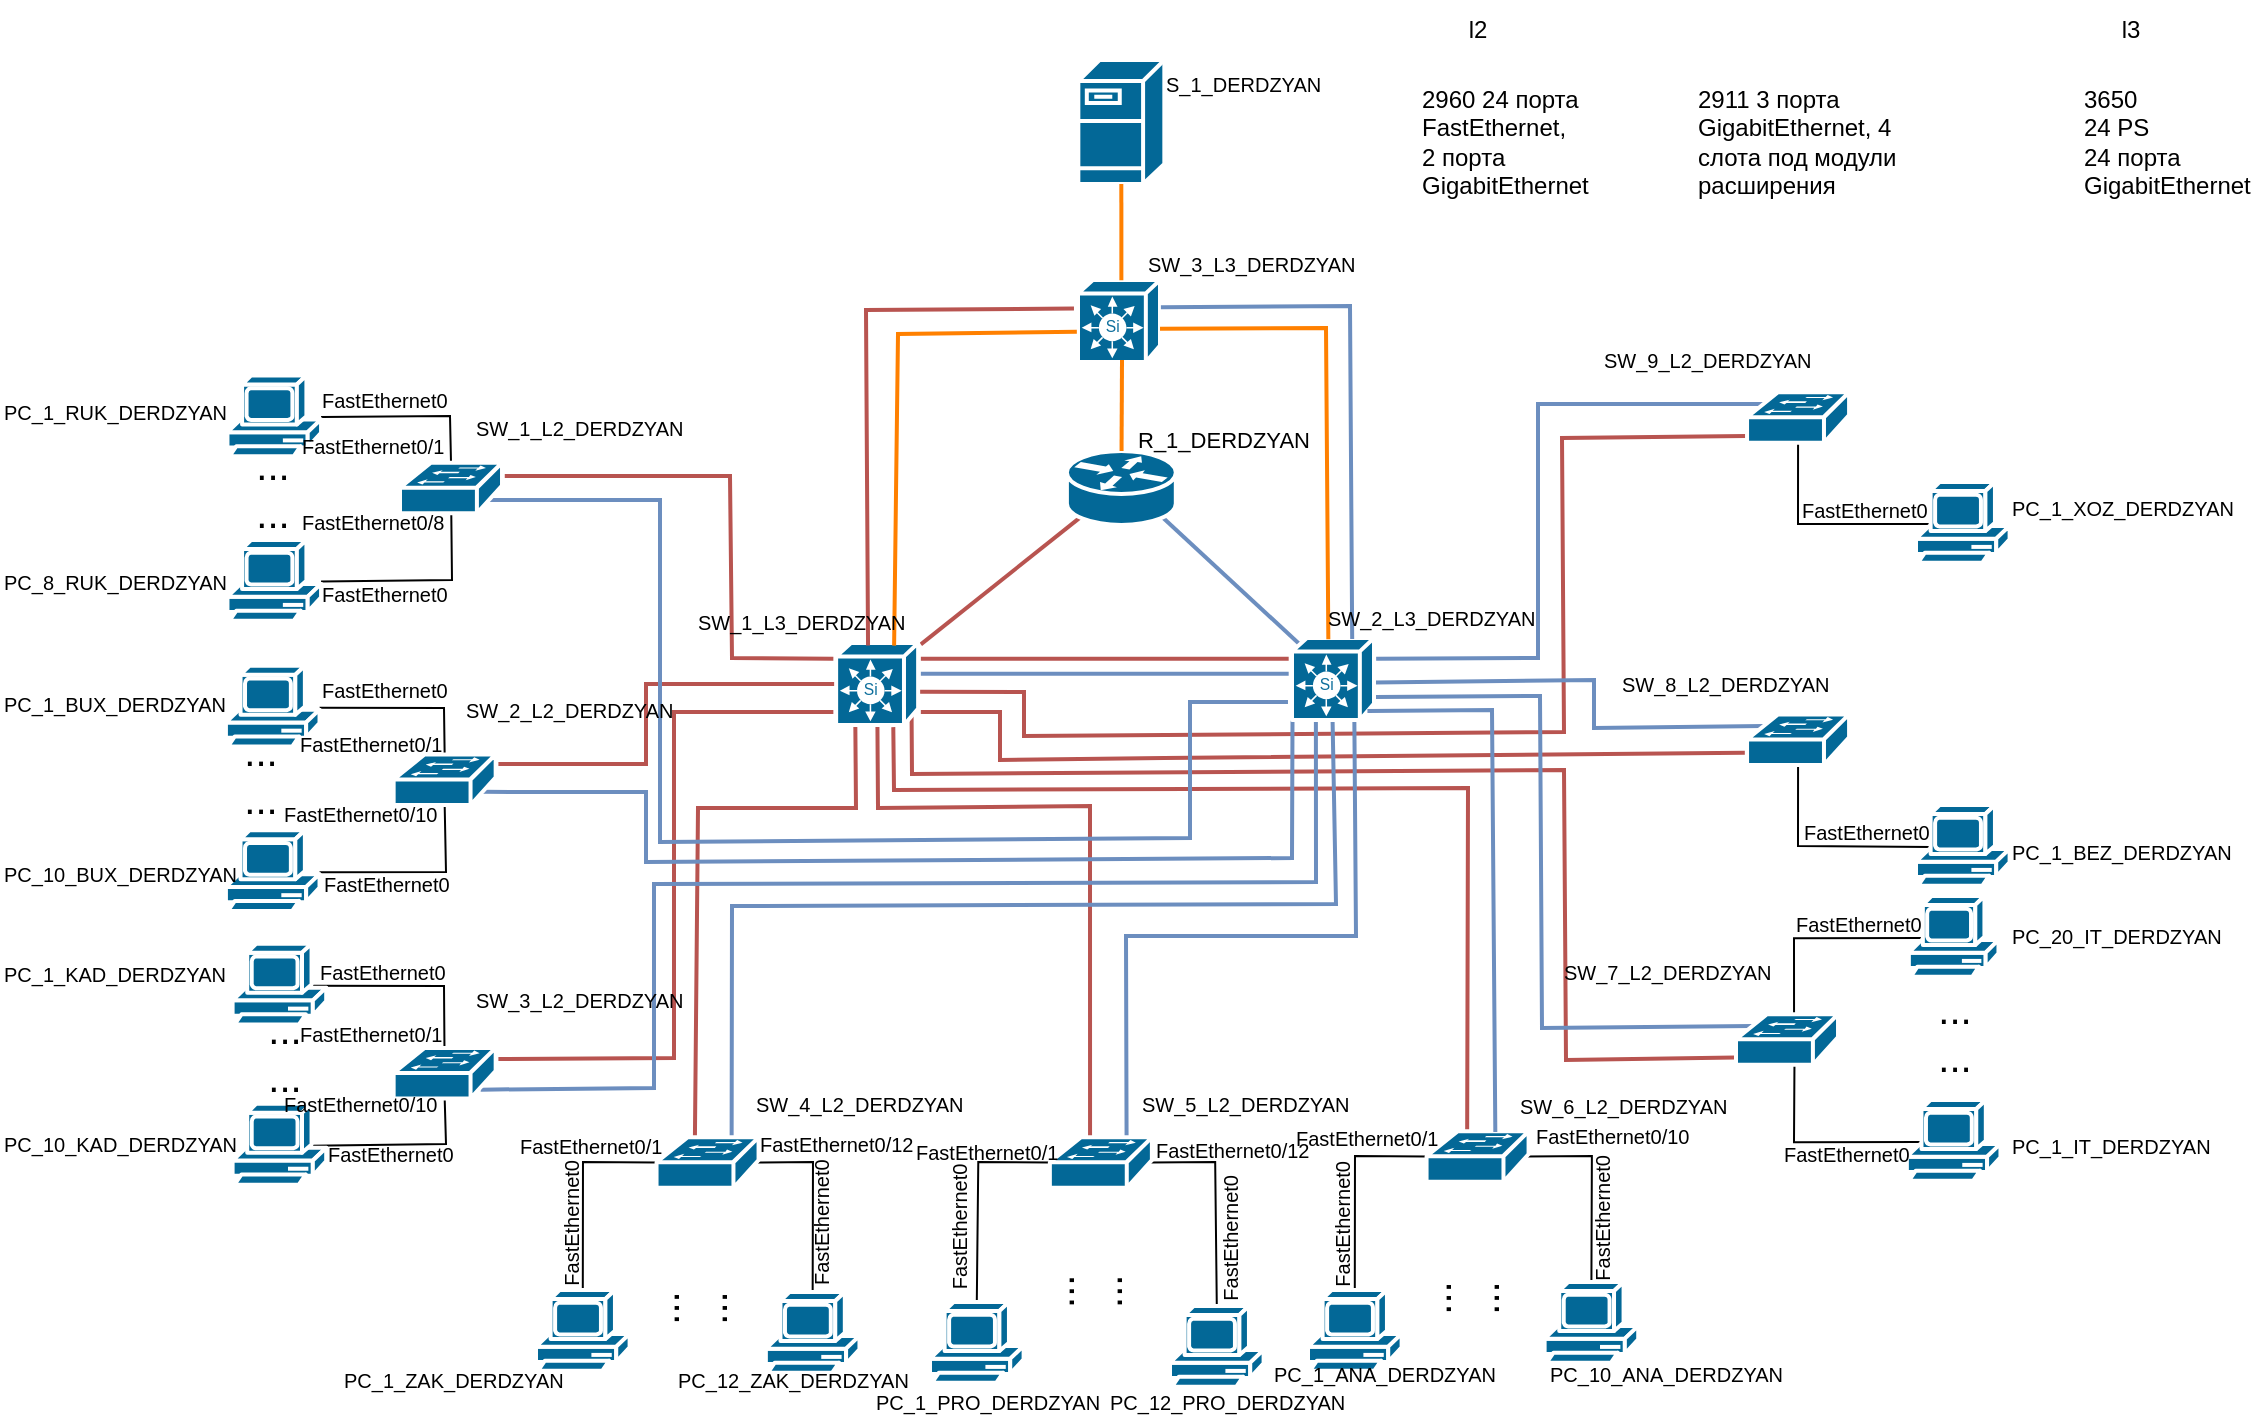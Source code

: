 <mxfile version="22.1.7" type="device">
  <diagram name="Page-1" id="B1khcUpZNTeM3FybgWiX">
    <mxGraphModel dx="454" dy="5142" grid="1" gridSize="10" guides="1" tooltips="1" connect="1" arrows="1" fold="1" page="1" pageScale="1" pageWidth="850" pageHeight="1100" math="0" shadow="0">
      <root>
        <mxCell id="0" />
        <mxCell id="1" parent="0" />
        <mxCell id="C3e2LOEihxenWoSpNH91-398" value="" style="endArrow=none;html=1;rounded=0;fillColor=#f8cecc;strokeColor=#b85450;strokeWidth=2;entryX=0.398;entryY=0.093;entryDx=0;entryDy=0;entryPerimeter=0;exitX=0.697;exitY=1.026;exitDx=0;exitDy=0;exitPerimeter=0;" edge="1" parent="1" source="C3e2LOEihxenWoSpNH91-367" target="C3e2LOEihxenWoSpNH91-396">
          <mxGeometry width="50" height="50" relative="1" as="geometry">
            <mxPoint x="1590" y="-2940" as="sourcePoint" />
            <mxPoint x="1960" y="-3050" as="targetPoint" />
            <Array as="points">
              <mxPoint x="1567" y="-2955" />
              <mxPoint x="1854" y="-2956" />
            </Array>
          </mxGeometry>
        </mxCell>
        <mxCell id="C3e2LOEihxenWoSpNH91-21" value="" style="endArrow=none;html=1;rounded=0;exitX=1;exitY=0.75;exitDx=0;exitDy=0;entryX=0;entryY=0.75;entryDx=0;entryDy=0;strokeWidth=2;fillColor=#dae8fc;strokeColor=#6c8ebf;" edge="1" parent="1">
          <mxGeometry width="50" height="50" relative="1" as="geometry">
            <mxPoint x="1580.42" y="-3013.165" as="sourcePoint" />
            <mxPoint x="1764.34" y="-3013.165" as="targetPoint" />
          </mxGeometry>
        </mxCell>
        <mxCell id="C3e2LOEihxenWoSpNH91-22" value="" style="endArrow=none;html=1;rounded=0;exitX=0;exitY=1;exitDx=0;exitDy=0;strokeWidth=2;fillColor=#f8cecc;strokeColor=#b85450;entryX=1.027;entryY=0.221;entryDx=0;entryDy=0;entryPerimeter=0;" edge="1" parent="1" target="C3e2LOEihxenWoSpNH91-359">
          <mxGeometry width="50" height="50" relative="1" as="geometry">
            <mxPoint x="1536.68" y="-2994" as="sourcePoint" />
            <mxPoint x="1356.94" y="-2820.72" as="targetPoint" />
            <Array as="points">
              <mxPoint x="1457" y="-2994" />
              <mxPoint x="1457" y="-2821" />
            </Array>
          </mxGeometry>
        </mxCell>
        <mxCell id="C3e2LOEihxenWoSpNH91-23" value="" style="endArrow=none;html=1;rounded=0;exitX=0.25;exitY=1;exitDx=0;exitDy=0;strokeWidth=2;fillColor=#f8cecc;strokeColor=#b85450;entryX=0.376;entryY=0.058;entryDx=0;entryDy=0;entryPerimeter=0;" edge="1" parent="1" target="C3e2LOEihxenWoSpNH91-360">
          <mxGeometry width="50" height="50" relative="1" as="geometry">
            <mxPoint x="1547.615" y="-2994" as="sourcePoint" />
            <mxPoint x="1496.445" y="-2784" as="targetPoint" />
            <Array as="points">
              <mxPoint x="1548" y="-2946" />
              <mxPoint x="1469" y="-2946" />
            </Array>
          </mxGeometry>
        </mxCell>
        <mxCell id="C3e2LOEihxenWoSpNH91-24" value="" style="endArrow=none;html=1;rounded=0;strokeWidth=2;fillColor=#f8cecc;strokeColor=#b85450;entryX=0.394;entryY=0.056;entryDx=0;entryDy=0;entryPerimeter=0;" edge="1" parent="1" target="C3e2LOEihxenWoSpNH91-361">
          <mxGeometry width="50" height="50" relative="1" as="geometry">
            <mxPoint x="1558.671" y="-2994" as="sourcePoint" />
            <mxPoint x="1721.995" y="-2784" as="targetPoint" />
            <Array as="points">
              <mxPoint x="1559" y="-2946" />
              <mxPoint x="1665" y="-2947" />
            </Array>
          </mxGeometry>
        </mxCell>
        <mxCell id="C3e2LOEihxenWoSpNH91-25" value="" style="endArrow=none;html=1;rounded=0;exitX=0.92;exitY=0.89;exitDx=0;exitDy=0;fillColor=#f8cecc;strokeColor=#b85450;strokeWidth=2;entryX=-0.008;entryY=0.856;entryDx=0;entryDy=0;entryPerimeter=0;exitPerimeter=0;" edge="1" parent="1" source="C3e2LOEihxenWoSpNH91-367" target="C3e2LOEihxenWoSpNH91-362">
          <mxGeometry width="50" height="50" relative="1" as="geometry">
            <mxPoint x="1569.485" y="-2994" as="sourcePoint" />
            <mxPoint x="1998.94" y="-2802.64" as="targetPoint" />
            <Array as="points">
              <mxPoint x="1576" y="-2963" />
              <mxPoint x="1902" y="-2965" />
              <mxPoint x="1903" y="-2820" />
            </Array>
          </mxGeometry>
        </mxCell>
        <mxCell id="C3e2LOEihxenWoSpNH91-26" value="" style="endArrow=none;html=1;rounded=0;exitX=1;exitY=1;exitDx=0;exitDy=0;strokeWidth=2;fillColor=#f8cecc;strokeColor=#b85450;entryX=-0.022;entryY=0.761;entryDx=0;entryDy=0;entryPerimeter=0;" edge="1" parent="1" target="C3e2LOEihxenWoSpNH91-363">
          <mxGeometry width="50" height="50" relative="1" as="geometry">
            <mxPoint x="1580.42" y="-2994" as="sourcePoint" />
            <mxPoint x="2002.94" y="-2972.64" as="targetPoint" />
            <Array as="points">
              <mxPoint x="1620" y="-2994" />
              <mxPoint x="1620" y="-2970" />
              <mxPoint x="1702" y="-2971" />
            </Array>
          </mxGeometry>
        </mxCell>
        <mxCell id="C3e2LOEihxenWoSpNH91-30" value="" style="endArrow=none;html=1;rounded=0;exitX=0.5;exitY=0;exitDx=0;exitDy=0;exitPerimeter=0;" edge="1" parent="1" source="C3e2LOEihxenWoSpNH91-358" target="C3e2LOEihxenWoSpNH91-338">
          <mxGeometry width="50" height="50" relative="1" as="geometry">
            <mxPoint x="1338.566" y="-2974" as="sourcePoint" />
            <mxPoint x="1280.53" y="-2996" as="targetPoint" />
            <Array as="points">
              <mxPoint x="1342" y="-2996" />
            </Array>
          </mxGeometry>
        </mxCell>
        <mxCell id="C3e2LOEihxenWoSpNH91-31" value="" style="endArrow=none;html=1;rounded=0;entryX=0.5;entryY=0;entryDx=0;entryDy=0;entryPerimeter=0;exitX=0;exitY=0.5;exitDx=0;exitDy=0;exitPerimeter=0;" edge="1" parent="1" source="C3e2LOEihxenWoSpNH91-360" target="C3e2LOEihxenWoSpNH91-343">
          <mxGeometry width="50" height="50" relative="1" as="geometry">
            <mxPoint x="1457.93" y="-2769" as="sourcePoint" />
            <mxPoint x="1411.121" y="-2722" as="targetPoint" />
            <Array as="points">
              <mxPoint x="1411.49" y="-2769" />
            </Array>
          </mxGeometry>
        </mxCell>
        <mxCell id="C3e2LOEihxenWoSpNH91-32" value="" style="endArrow=none;html=1;rounded=0;exitX=0.16;exitY=0.5;exitDx=0;exitDy=0;exitPerimeter=0;entryX=0.573;entryY=0.983;entryDx=0;entryDy=0;entryPerimeter=0;" edge="1" parent="1" source="C3e2LOEihxenWoSpNH91-354" target="C3e2LOEihxenWoSpNH91-362">
          <mxGeometry width="50" height="50" relative="1" as="geometry">
            <mxPoint x="2072.0" y="-2777" as="sourcePoint" />
            <mxPoint x="2017.205" y="-2815" as="targetPoint" />
            <Array as="points">
              <mxPoint x="2017" y="-2778.86" />
            </Array>
          </mxGeometry>
        </mxCell>
        <mxCell id="C3e2LOEihxenWoSpNH91-33" value="" style="endArrow=none;html=1;rounded=0;fillColor=#f8cecc;strokeColor=#b85450;strokeWidth=2;entryX=0.12;entryY=0.9;entryDx=0;entryDy=0;entryPerimeter=0;" edge="1" parent="1" target="C3e2LOEihxenWoSpNH91-374">
          <mxGeometry width="50" height="50" relative="1" as="geometry">
            <mxPoint x="1580.42" y="-3027.827" as="sourcePoint" />
            <mxPoint x="1658.5" y="-3085.224" as="targetPoint" />
          </mxGeometry>
        </mxCell>
        <mxCell id="C3e2LOEihxenWoSpNH91-34" value="" style="endArrow=none;html=1;rounded=0;strokeWidth=2;fillColor=#dae8fc;strokeColor=#6c8ebf;entryX=0.88;entryY=0.9;entryDx=0;entryDy=0;entryPerimeter=0;" edge="1" parent="1" target="C3e2LOEihxenWoSpNH91-374">
          <mxGeometry width="50" height="50" relative="1" as="geometry">
            <mxPoint x="1775.74" y="-3022.404" as="sourcePoint" />
            <mxPoint x="1697.34" y="-3084.194" as="targetPoint" />
          </mxGeometry>
        </mxCell>
        <mxCell id="C3e2LOEihxenWoSpNH91-35" value="" style="endArrow=none;html=1;rounded=0;entryX=1;entryY=0.25;entryDx=0;entryDy=0;exitX=0;exitY=0.25;exitDx=0;exitDy=0;strokeWidth=2;fillColor=#f8cecc;strokeColor=#b85450;" edge="1" parent="1">
          <mxGeometry width="50" height="50" relative="1" as="geometry">
            <mxPoint x="1764.34" y="-3020.625" as="sourcePoint" />
            <mxPoint x="1580.42" y="-3020.625" as="targetPoint" />
          </mxGeometry>
        </mxCell>
        <mxCell id="C3e2LOEihxenWoSpNH91-38" value="" style="endArrow=none;html=1;rounded=0;exitX=1.017;exitY=0.594;exitDx=0;exitDy=0;exitPerimeter=0;fillColor=#f8cecc;strokeColor=#b85450;strokeWidth=2;entryX=-0.013;entryY=0.868;entryDx=0;entryDy=0;entryPerimeter=0;" edge="1" parent="1" source="C3e2LOEihxenWoSpNH91-367" target="C3e2LOEihxenWoSpNH91-364">
          <mxGeometry width="50" height="50" relative="1" as="geometry">
            <mxPoint x="1578.714" y="-2998.011" as="sourcePoint" />
            <mxPoint x="2005.48" y="-3132.5" as="targetPoint" />
            <Array as="points">
              <mxPoint x="1632" y="-3004" />
              <mxPoint x="1632" y="-2982" />
              <mxPoint x="1902" y="-2984" />
              <mxPoint x="1901" y="-3131" />
            </Array>
          </mxGeometry>
        </mxCell>
        <mxCell id="C3e2LOEihxenWoSpNH91-40" value="" style="endArrow=none;html=1;rounded=0;exitX=0.019;exitY=0.606;exitDx=0;exitDy=0;strokeWidth=2;fillColor=#f8cecc;strokeColor=#b85450;entryX=1.027;entryY=0.19;entryDx=0;entryDy=0;exitPerimeter=0;entryPerimeter=0;" edge="1" parent="1" target="C3e2LOEihxenWoSpNH91-358">
          <mxGeometry width="50" height="50" relative="1" as="geometry">
            <mxPoint x="1537.511" y="-3007.987" as="sourcePoint" />
            <mxPoint x="1356.94" y="-2966.5" as="targetPoint" />
            <Array as="points">
              <mxPoint x="1443" y="-3008" />
              <mxPoint x="1443" y="-2968" />
            </Array>
          </mxGeometry>
        </mxCell>
        <mxCell id="C3e2LOEihxenWoSpNH91-41" value="&lt;font style=&quot;font-size: 11px;&quot;&gt;R_1_DERDZYAN&lt;/font&gt;" style="text;html=1;strokeColor=none;fillColor=none;align=center;verticalAlign=middle;whiteSpace=wrap;rounded=0;" vertex="1" parent="1">
          <mxGeometry x="1702.17" y="-3145" width="60" height="30" as="geometry" />
        </mxCell>
        <mxCell id="C3e2LOEihxenWoSpNH91-44" value="" style="endArrow=none;html=1;rounded=0;strokeWidth=2;fillColor=#f8cecc;strokeColor=#b85450;entryX=1.027;entryY=0.263;entryDx=0;entryDy=0;exitX=0;exitY=0.25;exitDx=0;exitDy=0;entryPerimeter=0;" edge="1" parent="1" target="C3e2LOEihxenWoSpNH91-357">
          <mxGeometry width="50" height="50" relative="1" as="geometry">
            <mxPoint x="1536.68" y="-3020.625" as="sourcePoint" />
            <mxPoint x="1356.94" y="-3112.5" as="targetPoint" />
            <Array as="points">
              <mxPoint x="1486" y="-3021" />
              <mxPoint x="1485" y="-3112" />
            </Array>
          </mxGeometry>
        </mxCell>
        <mxCell id="C3e2LOEihxenWoSpNH91-48" value="" style="endArrow=none;html=1;rounded=0;entryX=0.5;entryY=0;entryDx=0;entryDy=0;entryPerimeter=0;" edge="1" parent="1" source="C3e2LOEihxenWoSpNH91-336" target="C3e2LOEihxenWoSpNH91-357">
          <mxGeometry width="50" height="50" relative="1" as="geometry">
            <mxPoint x="1280.53" y="-3141.184" as="sourcePoint" />
            <mxPoint x="1338.565" y="-3120" as="targetPoint" />
            <Array as="points">
              <mxPoint x="1345" y="-3142" />
            </Array>
          </mxGeometry>
        </mxCell>
        <mxCell id="C3e2LOEihxenWoSpNH91-79" value="" style="endArrow=none;html=1;rounded=0;" edge="1" parent="1" source="C3e2LOEihxenWoSpNH91-337" target="C3e2LOEihxenWoSpNH91-357">
          <mxGeometry width="50" height="50" relative="1" as="geometry">
            <mxPoint x="1280.53" y="-3060" as="sourcePoint" />
            <mxPoint x="1338.59" y="-3090" as="targetPoint" />
            <Array as="points">
              <mxPoint x="1346" y="-3060" />
            </Array>
          </mxGeometry>
        </mxCell>
        <mxCell id="C3e2LOEihxenWoSpNH91-80" value="&lt;font style=&quot;font-size: 20px;&quot;&gt;...&lt;br&gt;...&lt;br&gt;&lt;/font&gt;" style="text;html=1;align=center;verticalAlign=middle;resizable=0;points=[];autosize=1;strokeColor=none;fillColor=none;fontSize=16;" vertex="1" parent="1">
          <mxGeometry x="1238.86" y="-3136" width="35" height="60" as="geometry" />
        </mxCell>
        <mxCell id="C3e2LOEihxenWoSpNH91-81" style="edgeStyle=none;curved=1;rounded=0;orthogonalLoop=1;jettySize=auto;html=1;exitX=0.25;exitY=0;exitDx=0;exitDy=0;fontSize=12;startSize=8;endSize=8;" edge="1" parent="1">
          <mxGeometry relative="1" as="geometry">
            <mxPoint x="1378.17" y="-3036.64" as="sourcePoint" />
            <mxPoint x="1378.17" y="-3036.64" as="targetPoint" />
          </mxGeometry>
        </mxCell>
        <mxCell id="C3e2LOEihxenWoSpNH91-84" value="" style="endArrow=none;html=1;rounded=0;exitX=0.5;exitY=0.98;exitDx=0;exitDy=0;exitPerimeter=0;" edge="1" parent="1" source="C3e2LOEihxenWoSpNH91-358" target="C3e2LOEihxenWoSpNH91-339">
          <mxGeometry width="50" height="50" relative="1" as="geometry">
            <mxPoint x="1338.57" y="-2944" as="sourcePoint" />
            <mxPoint x="1280.53" y="-2915.368" as="targetPoint" />
            <Array as="points">
              <mxPoint x="1343" y="-2914" />
            </Array>
          </mxGeometry>
        </mxCell>
        <mxCell id="C3e2LOEihxenWoSpNH91-85" value="&lt;font style=&quot;font-size: 20px;&quot;&gt;...&lt;br&gt;...&lt;br&gt;&lt;/font&gt;" style="text;html=1;align=center;verticalAlign=middle;resizable=0;points=[];autosize=1;strokeColor=none;fillColor=none;fontSize=16;" vertex="1" parent="1">
          <mxGeometry x="1232.96" y="-2992.78" width="35" height="60" as="geometry" />
        </mxCell>
        <mxCell id="C3e2LOEihxenWoSpNH91-90" value="&lt;font style=&quot;font-size: 20px;&quot;&gt;...&lt;br&gt;...&lt;br&gt;&lt;/font&gt;" style="text;html=1;align=center;verticalAlign=middle;resizable=0;points=[];autosize=1;strokeColor=none;fillColor=none;fontSize=16;" vertex="1" parent="1">
          <mxGeometry x="1244.2" y="-2853.86" width="35" height="60" as="geometry" />
        </mxCell>
        <mxCell id="C3e2LOEihxenWoSpNH91-92" value="" style="endArrow=none;html=1;rounded=0;entryX=0.83;entryY=0.5;entryDx=0;entryDy=0;entryPerimeter=0;" edge="1" parent="1" source="C3e2LOEihxenWoSpNH91-359" target="C3e2LOEihxenWoSpNH91-340">
          <mxGeometry width="50" height="50" relative="1" as="geometry">
            <mxPoint x="1338.727" y="-2828.22" as="sourcePoint" />
            <mxPoint x="1282.53" y="-2857.86" as="targetPoint" />
            <Array as="points">
              <mxPoint x="1342" y="-2857" />
            </Array>
          </mxGeometry>
        </mxCell>
        <mxCell id="C3e2LOEihxenWoSpNH91-93" value="" style="endArrow=none;html=1;rounded=0;entryX=0.83;entryY=0.5;entryDx=0;entryDy=0;entryPerimeter=0;exitX=0.5;exitY=0.98;exitDx=0;exitDy=0;exitPerimeter=0;" edge="1" parent="1" source="C3e2LOEihxenWoSpNH91-359" target="C3e2LOEihxenWoSpNH91-341">
          <mxGeometry width="50" height="50" relative="1" as="geometry">
            <mxPoint x="1338.766" y="-2798.22" as="sourcePoint" />
            <mxPoint x="1282.53" y="-2777.592" as="targetPoint" />
            <Array as="points">
              <mxPoint x="1343" y="-2778" />
            </Array>
          </mxGeometry>
        </mxCell>
        <mxCell id="C3e2LOEihxenWoSpNH91-95" value="" style="endArrow=none;html=1;rounded=0;entryX=0.5;entryY=0;entryDx=0;entryDy=0;entryPerimeter=0;exitX=0.98;exitY=0.5;exitDx=0;exitDy=0;exitPerimeter=0;" edge="1" parent="1" source="C3e2LOEihxenWoSpNH91-360" target="C3e2LOEihxenWoSpNH91-344">
          <mxGeometry width="50" height="50" relative="1" as="geometry">
            <mxPoint x="1494.63" y="-2769" as="sourcePoint" />
            <mxPoint x="1526.366" y="-2720" as="targetPoint" />
            <Array as="points">
              <mxPoint x="1526.49" y="-2769" />
            </Array>
          </mxGeometry>
        </mxCell>
        <mxCell id="C3e2LOEihxenWoSpNH91-96" value="&lt;font style=&quot;font-size: 20px;&quot;&gt;...&lt;br&gt;...&lt;br&gt;&lt;/font&gt;" style="text;html=1;align=center;verticalAlign=middle;resizable=0;points=[];autosize=1;strokeColor=none;fillColor=none;fontSize=16;rotation=-90;" vertex="1" parent="1">
          <mxGeometry x="1446.01" y="-2725.0" width="35" height="60" as="geometry" />
        </mxCell>
        <mxCell id="C3e2LOEihxenWoSpNH91-103" value="" style="endArrow=none;html=1;rounded=0;entryX=0.5;entryY=0;entryDx=0;entryDy=0;entryPerimeter=0;exitX=0;exitY=0.5;exitDx=0;exitDy=0;exitPerimeter=0;" edge="1" parent="1" source="C3e2LOEihxenWoSpNH91-361" target="C3e2LOEihxenWoSpNH91-345">
          <mxGeometry width="50" height="50" relative="1" as="geometry">
            <mxPoint x="1655.58" y="-2769" as="sourcePoint" />
            <mxPoint x="1608.771" y="-2722" as="targetPoint" />
            <Array as="points">
              <mxPoint x="1609.14" y="-2769" />
            </Array>
          </mxGeometry>
        </mxCell>
        <mxCell id="C3e2LOEihxenWoSpNH91-105" value="" style="endArrow=none;html=1;rounded=0;entryX=0.5;entryY=0;entryDx=0;entryDy=0;entryPerimeter=0;exitX=0.98;exitY=0.5;exitDx=0;exitDy=0;exitPerimeter=0;" edge="1" parent="1" source="C3e2LOEihxenWoSpNH91-361" target="C3e2LOEihxenWoSpNH91-346">
          <mxGeometry width="50" height="50" relative="1" as="geometry">
            <mxPoint x="1692.28" y="-2769" as="sourcePoint" />
            <mxPoint x="1727.775" y="-2720" as="targetPoint" />
            <Array as="points">
              <mxPoint x="1727.59" y="-2769" />
            </Array>
          </mxGeometry>
        </mxCell>
        <mxCell id="C3e2LOEihxenWoSpNH91-106" value="&lt;font style=&quot;font-size: 20px;&quot;&gt;...&lt;br&gt;...&lt;br&gt;&lt;/font&gt;" style="text;html=1;align=center;verticalAlign=middle;resizable=0;points=[];autosize=1;strokeColor=none;fillColor=none;fontSize=16;rotation=-90;" vertex="1" parent="1">
          <mxGeometry x="1643.66" y="-2734.0" width="35" height="60" as="geometry" />
        </mxCell>
        <mxCell id="C3e2LOEihxenWoSpNH91-111" value="" style="endArrow=none;html=1;rounded=0;exitX=0.16;exitY=0.5;exitDx=0;exitDy=0;exitPerimeter=0;entryX=0.569;entryY=0;entryDx=0;entryDy=0;entryPerimeter=0;" edge="1" parent="1" source="C3e2LOEihxenWoSpNH91-353" target="C3e2LOEihxenWoSpNH91-362">
          <mxGeometry width="50" height="50" relative="1" as="geometry">
            <mxPoint x="2072" y="-2882" as="sourcePoint" />
            <mxPoint x="2017.203" y="-2845" as="targetPoint" />
            <Array as="points">
              <mxPoint x="2017" y="-2880.86" />
            </Array>
          </mxGeometry>
        </mxCell>
        <mxCell id="C3e2LOEihxenWoSpNH91-112" value="&lt;font style=&quot;font-size: 20px;&quot;&gt;...&lt;br&gt;...&lt;br&gt;&lt;/font&gt;" style="text;html=1;align=center;verticalAlign=middle;resizable=0;points=[];autosize=1;strokeColor=none;fillColor=none;fontSize=16;rotation=0;" vertex="1" parent="1">
          <mxGeometry x="2079.33" y="-2864.22" width="35" height="60" as="geometry" />
        </mxCell>
        <mxCell id="C3e2LOEihxenWoSpNH91-117" value="" style="endArrow=none;html=1;rounded=0;exitX=0.16;exitY=0.5;exitDx=0;exitDy=0;exitPerimeter=0;entryX=0.5;entryY=0.98;entryDx=0;entryDy=0;entryPerimeter=0;" edge="1" parent="1" source="C3e2LOEihxenWoSpNH91-352" target="C3e2LOEihxenWoSpNH91-363">
          <mxGeometry width="50" height="50" relative="1" as="geometry">
            <mxPoint x="2076.0" y="-2927.14" as="sourcePoint" />
            <mxPoint x="2021.208" y="-2965.14" as="targetPoint" />
            <Array as="points">
              <mxPoint x="2019" y="-2927" />
            </Array>
          </mxGeometry>
        </mxCell>
        <mxCell id="C3e2LOEihxenWoSpNH91-130" value="" style="endArrow=none;html=1;rounded=0;exitX=0.16;exitY=0.5;exitDx=0;exitDy=0;exitPerimeter=0;entryX=0.5;entryY=0.98;entryDx=0;entryDy=0;entryPerimeter=0;" edge="1" parent="1" source="C3e2LOEihxenWoSpNH91-348" target="C3e2LOEihxenWoSpNH91-364">
          <mxGeometry width="50" height="50" relative="1" as="geometry">
            <mxPoint x="2078.54" y="-3087" as="sourcePoint" />
            <mxPoint x="2023.748" y="-3125" as="targetPoint" />
            <Array as="points">
              <mxPoint x="2019" y="-3088" />
            </Array>
          </mxGeometry>
        </mxCell>
        <mxCell id="C3e2LOEihxenWoSpNH91-139" value="" style="endArrow=none;html=1;rounded=0;fontSize=12;startSize=8;endSize=8;exitX=1;exitY=0.25;exitDx=0;exitDy=0;entryX=0.16;entryY=0.23;entryDx=0;entryDy=0;fillColor=#dae8fc;strokeColor=#6c8ebf;strokeWidth=2;entryPerimeter=0;" edge="1" parent="1" target="C3e2LOEihxenWoSpNH91-364">
          <mxGeometry width="50" height="50" relative="1" as="geometry">
            <mxPoint x="1808.08" y="-3020.625" as="sourcePoint" />
            <mxPoint x="2005.48" y="-3147.5" as="targetPoint" />
            <Array as="points">
              <mxPoint x="1889" y="-3021" />
              <mxPoint x="1889" y="-3148" />
            </Array>
          </mxGeometry>
        </mxCell>
        <mxCell id="C3e2LOEihxenWoSpNH91-140" value="" style="endArrow=none;html=1;rounded=0;fontSize=12;startSize=8;endSize=8;entryX=0.16;entryY=0.23;entryDx=0;entryDy=0;fillColor=#dae8fc;strokeColor=#6c8ebf;strokeWidth=2;exitX=0.983;exitY=0.585;exitDx=0;exitDy=0;exitPerimeter=0;entryPerimeter=0;" edge="1" parent="1" target="C3e2LOEihxenWoSpNH91-363">
          <mxGeometry width="50" height="50" relative="1" as="geometry">
            <mxPoint x="1807.336" y="-3008.733" as="sourcePoint" />
            <mxPoint x="2002.94" y="-2987.64" as="targetPoint" />
            <Array as="points">
              <mxPoint x="1917" y="-3010" />
              <mxPoint x="1917" y="-2986" />
            </Array>
          </mxGeometry>
        </mxCell>
        <mxCell id="C3e2LOEihxenWoSpNH91-142" value="" style="endArrow=none;html=1;rounded=0;fontSize=12;startSize=8;endSize=8;entryX=0.16;entryY=0.23;entryDx=0;entryDy=0;fillColor=#dae8fc;strokeColor=#6c8ebf;strokeWidth=2;exitX=1.011;exitY=0.72;exitDx=0;exitDy=0;exitPerimeter=0;entryPerimeter=0;" edge="1" parent="1" source="C3e2LOEihxenWoSpNH91-368" target="C3e2LOEihxenWoSpNH91-362">
          <mxGeometry width="50" height="50" relative="1" as="geometry">
            <mxPoint x="1807.774" y="-2997.372" as="sourcePoint" />
            <mxPoint x="1998.94" y="-2817.64" as="targetPoint" />
            <Array as="points">
              <mxPoint x="1890" y="-3002" />
              <mxPoint x="1891" y="-2836" />
            </Array>
          </mxGeometry>
        </mxCell>
        <mxCell id="C3e2LOEihxenWoSpNH91-144" value="" style="endArrow=none;html=1;rounded=0;fontSize=12;startSize=8;endSize=8;exitX=0.87;exitY=0.74;exitDx=0;exitDy=0;strokeWidth=2;fillColor=#dae8fc;strokeColor=#6c8ebf;entryX=-0.008;entryY=0.859;entryDx=0;entryDy=0;entryPerimeter=0;exitPerimeter=0;" edge="1" parent="1" source="C3e2LOEihxenWoSpNH91-357">
          <mxGeometry width="50" height="50" relative="1" as="geometry">
            <mxPoint x="1356.94" y="-3097.5" as="sourcePoint" />
            <mxPoint x="1763.99" y="-2999.006" as="targetPoint" />
            <Array as="points">
              <mxPoint x="1450" y="-3100" />
              <mxPoint x="1450" y="-2929" />
              <mxPoint x="1715" y="-2931" />
              <mxPoint x="1715" y="-2999" />
            </Array>
          </mxGeometry>
        </mxCell>
        <mxCell id="C3e2LOEihxenWoSpNH91-145" value="" style="endArrow=none;html=1;rounded=0;fontSize=12;startSize=8;endSize=8;exitX=0.87;exitY=0.74;exitDx=0;exitDy=0;strokeWidth=2;fillColor=#dae8fc;strokeColor=#6c8ebf;entryX=0.044;entryY=1.014;entryDx=0;entryDy=0;entryPerimeter=0;exitPerimeter=0;" edge="1" parent="1" source="C3e2LOEihxenWoSpNH91-358">
          <mxGeometry width="50" height="50" relative="1" as="geometry">
            <mxPoint x="1356.94" y="-2951.5" as="sourcePoint" />
            <mxPoint x="1766.265" y="-2993.503" as="targetPoint" />
            <Array as="points">
              <mxPoint x="1443" y="-2954" />
              <mxPoint x="1443" y="-2919" />
              <mxPoint x="1766" y="-2921" />
            </Array>
          </mxGeometry>
        </mxCell>
        <mxCell id="C3e2LOEihxenWoSpNH91-146" value="" style="endArrow=none;html=1;rounded=0;fontSize=12;startSize=8;endSize=8;entryX=0.311;entryY=0.983;entryDx=0;entryDy=0;exitX=0.853;exitY=0.826;exitDx=0;exitDy=0;strokeWidth=2;fillColor=#dae8fc;strokeColor=#6c8ebf;entryPerimeter=0;exitPerimeter=0;" edge="1" parent="1" source="C3e2LOEihxenWoSpNH91-359">
          <mxGeometry width="50" height="50" relative="1" as="geometry">
            <mxPoint x="1356.94" y="-2805.72" as="sourcePoint" />
            <mxPoint x="1777.943" y="-2994.604" as="targetPoint" />
            <Array as="points">
              <mxPoint x="1447" y="-2806" />
              <mxPoint x="1447" y="-2908" />
              <mxPoint x="1778" y="-2909" />
            </Array>
          </mxGeometry>
        </mxCell>
        <mxCell id="C3e2LOEihxenWoSpNH91-150" value="" style="endArrow=none;html=1;rounded=0;fontSize=12;startSize=8;endSize=8;entryX=0.5;entryY=1;entryDx=0;entryDy=0;exitX=0.736;exitY=0.048;exitDx=0;exitDy=0;strokeWidth=2;fillColor=#dae8fc;strokeColor=#6c8ebf;exitPerimeter=0;" edge="1" parent="1" source="C3e2LOEihxenWoSpNH91-360">
          <mxGeometry width="50" height="50" relative="1" as="geometry">
            <mxPoint x="1514.795" y="-2784" as="sourcePoint" />
            <mxPoint x="1786.21" y="-2994" as="targetPoint" />
            <Array as="points">
              <mxPoint x="1486" y="-2897" />
              <mxPoint x="1788" y="-2898" />
            </Array>
          </mxGeometry>
        </mxCell>
        <mxCell id="C3e2LOEihxenWoSpNH91-152" value="" style="endArrow=none;html=1;rounded=0;fontSize=12;startSize=8;endSize=8;entryX=0.75;entryY=1;entryDx=0;entryDy=0;exitX=0.752;exitY=0.003;exitDx=0;exitDy=0;strokeWidth=2;fillColor=#dae8fc;strokeColor=#6c8ebf;exitPerimeter=0;" edge="1" parent="1" source="C3e2LOEihxenWoSpNH91-361">
          <mxGeometry width="50" height="50" relative="1" as="geometry">
            <mxPoint x="1740.345" y="-2784" as="sourcePoint" />
            <mxPoint x="1797.145" y="-2994" as="targetPoint" />
            <Array as="points">
              <mxPoint x="1683" y="-2882" />
              <mxPoint x="1798" y="-2882" />
            </Array>
          </mxGeometry>
        </mxCell>
        <mxCell id="C3e2LOEihxenWoSpNH91-336" value="" style="shape=mxgraph.cisco.computers_and_peripherals.pc;sketch=0;html=1;pointerEvents=1;dashed=0;fillColor=#036897;strokeColor=#ffffff;strokeWidth=2;verticalLabelPosition=bottom;verticalAlign=top;align=center;outlineConnect=0;" vertex="1" parent="1">
          <mxGeometry x="1233.73" y="-3162.25" width="46.8" height="42" as="geometry" />
        </mxCell>
        <mxCell id="C3e2LOEihxenWoSpNH91-337" value="" style="shape=mxgraph.cisco.computers_and_peripherals.pc;sketch=0;html=1;pointerEvents=1;dashed=0;fillColor=#036897;strokeColor=#ffffff;strokeWidth=2;verticalLabelPosition=bottom;verticalAlign=top;align=center;outlineConnect=0;" vertex="1" parent="1">
          <mxGeometry x="1233.73" y="-3080" width="46.8" height="42" as="geometry" />
        </mxCell>
        <mxCell id="C3e2LOEihxenWoSpNH91-338" value="" style="shape=mxgraph.cisco.computers_and_peripherals.pc;sketch=0;html=1;pointerEvents=1;dashed=0;fillColor=#036897;strokeColor=#ffffff;strokeWidth=2;verticalLabelPosition=bottom;verticalAlign=top;align=center;outlineConnect=0;" vertex="1" parent="1">
          <mxGeometry x="1232.96" y="-3017.12" width="46.8" height="42" as="geometry" />
        </mxCell>
        <mxCell id="C3e2LOEihxenWoSpNH91-339" value="" style="shape=mxgraph.cisco.computers_and_peripherals.pc;sketch=0;html=1;pointerEvents=1;dashed=0;fillColor=#036897;strokeColor=#ffffff;strokeWidth=2;verticalLabelPosition=bottom;verticalAlign=top;align=center;outlineConnect=0;" vertex="1" parent="1">
          <mxGeometry x="1232.96" y="-2934.87" width="46.8" height="42" as="geometry" />
        </mxCell>
        <mxCell id="C3e2LOEihxenWoSpNH91-340" value="" style="shape=mxgraph.cisco.computers_and_peripherals.pc;sketch=0;html=1;pointerEvents=1;dashed=0;fillColor=#036897;strokeColor=#ffffff;strokeWidth=2;verticalLabelPosition=bottom;verticalAlign=top;align=center;outlineConnect=0;" vertex="1" parent="1">
          <mxGeometry x="1236.3" y="-2878.14" width="46.8" height="42" as="geometry" />
        </mxCell>
        <mxCell id="C3e2LOEihxenWoSpNH91-341" value="" style="shape=mxgraph.cisco.computers_and_peripherals.pc;sketch=0;html=1;pointerEvents=1;dashed=0;fillColor=#036897;strokeColor=#ffffff;strokeWidth=2;verticalLabelPosition=bottom;verticalAlign=top;align=center;outlineConnect=0;" vertex="1" parent="1">
          <mxGeometry x="1236.3" y="-2798.09" width="46.8" height="42" as="geometry" />
        </mxCell>
        <mxCell id="C3e2LOEihxenWoSpNH91-343" value="" style="shape=mxgraph.cisco.computers_and_peripherals.pc;sketch=0;html=1;pointerEvents=1;dashed=0;fillColor=#036897;strokeColor=#ffffff;strokeWidth=2;verticalLabelPosition=bottom;verticalAlign=top;align=center;outlineConnect=0;" vertex="1" parent="1">
          <mxGeometry x="1388.0" y="-2705" width="46.8" height="42" as="geometry" />
        </mxCell>
        <mxCell id="C3e2LOEihxenWoSpNH91-344" value="" style="shape=mxgraph.cisco.computers_and_peripherals.pc;sketch=0;html=1;pointerEvents=1;dashed=0;fillColor=#036897;strokeColor=#ffffff;strokeWidth=2;verticalLabelPosition=bottom;verticalAlign=top;align=center;outlineConnect=0;" vertex="1" parent="1">
          <mxGeometry x="1502.93" y="-2704" width="46.8" height="42" as="geometry" />
        </mxCell>
        <mxCell id="C3e2LOEihxenWoSpNH91-345" value="" style="shape=mxgraph.cisco.computers_and_peripherals.pc;sketch=0;html=1;pointerEvents=1;dashed=0;fillColor=#036897;strokeColor=#ffffff;strokeWidth=2;verticalLabelPosition=bottom;verticalAlign=top;align=center;outlineConnect=0;" vertex="1" parent="1">
          <mxGeometry x="1585.0" y="-2699" width="46.8" height="42" as="geometry" />
        </mxCell>
        <mxCell id="C3e2LOEihxenWoSpNH91-346" value="" style="shape=mxgraph.cisco.computers_and_peripherals.pc;sketch=0;html=1;pointerEvents=1;dashed=0;fillColor=#036897;strokeColor=#ffffff;strokeWidth=2;verticalLabelPosition=bottom;verticalAlign=top;align=center;outlineConnect=0;" vertex="1" parent="1">
          <mxGeometry x="1705.0" y="-2697" width="46.8" height="42" as="geometry" />
        </mxCell>
        <mxCell id="C3e2LOEihxenWoSpNH91-348" value="" style="shape=mxgraph.cisco.computers_and_peripherals.pc;sketch=0;html=1;pointerEvents=1;dashed=0;fillColor=#036897;strokeColor=#ffffff;strokeWidth=2;verticalLabelPosition=bottom;verticalAlign=top;align=center;outlineConnect=0;" vertex="1" parent="1">
          <mxGeometry x="2078.0" y="-3109" width="46.8" height="42" as="geometry" />
        </mxCell>
        <mxCell id="C3e2LOEihxenWoSpNH91-352" value="" style="shape=mxgraph.cisco.computers_and_peripherals.pc;sketch=0;html=1;pointerEvents=1;dashed=0;fillColor=#036897;strokeColor=#ffffff;strokeWidth=2;verticalLabelPosition=bottom;verticalAlign=top;align=center;outlineConnect=0;" vertex="1" parent="1">
          <mxGeometry x="2078.0" y="-2947.5" width="46.8" height="42" as="geometry" />
        </mxCell>
        <mxCell id="C3e2LOEihxenWoSpNH91-353" value="" style="shape=mxgraph.cisco.computers_and_peripherals.pc;sketch=0;html=1;pointerEvents=1;dashed=0;fillColor=#036897;strokeColor=#ffffff;strokeWidth=2;verticalLabelPosition=bottom;verticalAlign=top;align=center;outlineConnect=0;" vertex="1" parent="1">
          <mxGeometry x="2074.43" y="-2902" width="44.8" height="42" as="geometry" />
        </mxCell>
        <mxCell id="C3e2LOEihxenWoSpNH91-354" value="" style="shape=mxgraph.cisco.computers_and_peripherals.pc;sketch=0;html=1;pointerEvents=1;dashed=0;fillColor=#036897;strokeColor=#ffffff;strokeWidth=2;verticalLabelPosition=bottom;verticalAlign=top;align=center;outlineConnect=0;" vertex="1" parent="1">
          <mxGeometry x="2073.43" y="-2800" width="46.8" height="42" as="geometry" />
        </mxCell>
        <mxCell id="C3e2LOEihxenWoSpNH91-356" value="" style="shape=mxgraph.cisco.servers.fileserver;sketch=0;html=1;pointerEvents=1;dashed=0;fillColor=#036897;strokeColor=#ffffff;strokeWidth=2;verticalLabelPosition=bottom;verticalAlign=top;align=center;outlineConnect=0;" vertex="1" parent="1">
          <mxGeometry x="1659.17" y="-3320" width="43" height="62" as="geometry" />
        </mxCell>
        <mxCell id="C3e2LOEihxenWoSpNH91-357" value="" style="shape=mxgraph.cisco.switches.workgroup_switch;sketch=0;html=1;pointerEvents=1;dashed=0;fillColor=#036897;strokeColor=#ffffff;strokeWidth=2;verticalLabelPosition=bottom;verticalAlign=top;align=center;outlineConnect=0;" vertex="1" parent="1">
          <mxGeometry x="1320" y="-3118.63" width="51.01" height="25.25" as="geometry" />
        </mxCell>
        <mxCell id="C3e2LOEihxenWoSpNH91-358" value="" style="shape=mxgraph.cisco.switches.workgroup_switch;sketch=0;html=1;pointerEvents=1;dashed=0;fillColor=#036897;strokeColor=#ffffff;strokeWidth=2;verticalLabelPosition=bottom;verticalAlign=top;align=center;outlineConnect=0;" vertex="1" parent="1">
          <mxGeometry x="1316.82" y="-2972.75" width="51.01" height="25.25" as="geometry" />
        </mxCell>
        <mxCell id="C3e2LOEihxenWoSpNH91-359" value="" style="shape=mxgraph.cisco.switches.workgroup_switch;sketch=0;html=1;pointerEvents=1;dashed=0;fillColor=#036897;strokeColor=#ffffff;strokeWidth=2;verticalLabelPosition=bottom;verticalAlign=top;align=center;outlineConnect=0;" vertex="1" parent="1">
          <mxGeometry x="1316.82" y="-2826.03" width="51.01" height="25.25" as="geometry" />
        </mxCell>
        <mxCell id="C3e2LOEihxenWoSpNH91-360" value="" style="shape=mxgraph.cisco.switches.workgroup_switch;sketch=0;html=1;pointerEvents=1;dashed=0;fillColor=#036897;strokeColor=#ffffff;strokeWidth=2;verticalLabelPosition=bottom;verticalAlign=top;align=center;outlineConnect=0;" vertex="1" parent="1">
          <mxGeometry x="1448.27" y="-2781.34" width="51.01" height="25.25" as="geometry" />
        </mxCell>
        <mxCell id="C3e2LOEihxenWoSpNH91-361" value="" style="shape=mxgraph.cisco.switches.workgroup_switch;sketch=0;html=1;pointerEvents=1;dashed=0;fillColor=#036897;strokeColor=#ffffff;strokeWidth=2;verticalLabelPosition=bottom;verticalAlign=top;align=center;outlineConnect=0;" vertex="1" parent="1">
          <mxGeometry x="1644.93" y="-2781.34" width="51.01" height="25.25" as="geometry" />
        </mxCell>
        <mxCell id="C3e2LOEihxenWoSpNH91-362" value="" style="shape=mxgraph.cisco.switches.workgroup_switch;sketch=0;html=1;pointerEvents=1;dashed=0;fillColor=#036897;strokeColor=#ffffff;strokeWidth=2;verticalLabelPosition=bottom;verticalAlign=top;align=center;outlineConnect=0;" vertex="1" parent="1">
          <mxGeometry x="1988.0" y="-2842.86" width="51.01" height="25.25" as="geometry" />
        </mxCell>
        <mxCell id="C3e2LOEihxenWoSpNH91-363" value="" style="shape=mxgraph.cisco.switches.workgroup_switch;sketch=0;html=1;pointerEvents=1;dashed=0;fillColor=#036897;strokeColor=#ffffff;strokeWidth=2;verticalLabelPosition=bottom;verticalAlign=top;align=center;outlineConnect=0;" vertex="1" parent="1">
          <mxGeometry x="1993.53" y="-2992.78" width="51.01" height="25.25" as="geometry" />
        </mxCell>
        <mxCell id="C3e2LOEihxenWoSpNH91-364" value="" style="shape=mxgraph.cisco.switches.workgroup_switch;sketch=0;html=1;pointerEvents=1;dashed=0;fillColor=#036897;strokeColor=#ffffff;strokeWidth=2;verticalLabelPosition=bottom;verticalAlign=top;align=center;outlineConnect=0;" vertex="1" parent="1">
          <mxGeometry x="1993.53" y="-3153.87" width="51.01" height="25.25" as="geometry" />
        </mxCell>
        <mxCell id="C3e2LOEihxenWoSpNH91-367" value="" style="shape=mxgraph.cisco.switches.simultilayer_switch;sketch=0;html=1;pointerEvents=1;dashed=0;fillColor=#036897;strokeColor=#ffffff;strokeWidth=2;verticalLabelPosition=bottom;verticalAlign=top;align=center;outlineConnect=0;" vertex="1" parent="1">
          <mxGeometry x="1538.07" y="-3028.5" width="41" height="41" as="geometry" />
        </mxCell>
        <mxCell id="C3e2LOEihxenWoSpNH91-368" value="" style="shape=mxgraph.cisco.switches.simultilayer_switch;sketch=0;html=1;pointerEvents=1;dashed=0;fillColor=#036897;strokeColor=#ffffff;strokeWidth=2;verticalLabelPosition=bottom;verticalAlign=top;align=center;outlineConnect=0;" vertex="1" parent="1">
          <mxGeometry x="1766.0" y="-3031" width="41" height="41" as="geometry" />
        </mxCell>
        <mxCell id="C3e2LOEihxenWoSpNH91-369" value="" style="shape=mxgraph.cisco.switches.simultilayer_switch;sketch=0;html=1;pointerEvents=1;dashed=0;fillColor=#036897;strokeColor=#ffffff;strokeWidth=2;verticalLabelPosition=bottom;verticalAlign=top;align=center;outlineConnect=0;" vertex="1" parent="1">
          <mxGeometry x="1659.0" y="-3210" width="41" height="41" as="geometry" />
        </mxCell>
        <mxCell id="C3e2LOEihxenWoSpNH91-370" value="" style="endArrow=none;html=1;rounded=0;entryX=0.389;entryY=0.031;entryDx=0;entryDy=0;exitX=-0.049;exitY=0.349;exitDx=0;exitDy=0;strokeWidth=2;fillColor=#f8cecc;strokeColor=#b85450;exitPerimeter=0;entryPerimeter=0;" edge="1" parent="1" source="C3e2LOEihxenWoSpNH91-369" target="C3e2LOEihxenWoSpNH91-367">
          <mxGeometry width="50" height="50" relative="1" as="geometry">
            <mxPoint x="1721.99" y="-3153.875" as="sourcePoint" />
            <mxPoint x="1538.07" y="-3153.875" as="targetPoint" />
            <Array as="points">
              <mxPoint x="1553" y="-3195" />
            </Array>
          </mxGeometry>
        </mxCell>
        <mxCell id="C3e2LOEihxenWoSpNH91-372" value="" style="endArrow=none;html=1;rounded=0;exitX=1.011;exitY=0.332;exitDx=0;exitDy=0;entryX=0.734;entryY=0.013;entryDx=0;entryDy=0;strokeWidth=2;fillColor=#dae8fc;strokeColor=#6c8ebf;exitPerimeter=0;entryPerimeter=0;" edge="1" parent="1" source="C3e2LOEihxenWoSpNH91-369" target="C3e2LOEihxenWoSpNH91-368">
          <mxGeometry width="50" height="50" relative="1" as="geometry">
            <mxPoint x="1590.42" y="-3003.165" as="sourcePoint" />
            <mxPoint x="1774.34" y="-3003.165" as="targetPoint" />
            <Array as="points">
              <mxPoint x="1795" y="-3197" />
            </Array>
          </mxGeometry>
        </mxCell>
        <mxCell id="C3e2LOEihxenWoSpNH91-373" value="" style="endArrow=none;html=1;rounded=0;exitX=0.5;exitY=1;exitDx=0;exitDy=0;entryX=0.529;entryY=0.004;entryDx=0;entryDy=0;strokeWidth=2;fillColor=#dae8fc;strokeColor=#FF8000;exitPerimeter=0;entryPerimeter=0;" edge="1" parent="1" source="C3e2LOEihxenWoSpNH91-356" target="C3e2LOEihxenWoSpNH91-369">
          <mxGeometry width="50" height="50" relative="1" as="geometry">
            <mxPoint x="1740.13" y="-3249.995" as="sourcePoint" />
            <mxPoint x="1924.05" y="-3249.995" as="targetPoint" />
          </mxGeometry>
        </mxCell>
        <mxCell id="C3e2LOEihxenWoSpNH91-374" value="" style="shape=mxgraph.cisco.routers.router;sketch=0;html=1;pointerEvents=1;dashed=0;fillColor=#036897;strokeColor=#ffffff;strokeWidth=2;verticalLabelPosition=bottom;verticalAlign=top;align=center;outlineConnect=0;" vertex="1" parent="1">
          <mxGeometry x="1653.45" y="-3124.51" width="54.45" height="37" as="geometry" />
        </mxCell>
        <mxCell id="C3e2LOEihxenWoSpNH91-375" value="" style="endArrow=none;html=1;rounded=0;strokeWidth=2;fillColor=#dae8fc;strokeColor=#FF8000;" edge="1" parent="1" target="C3e2LOEihxenWoSpNH91-374">
          <mxGeometry width="50" height="50" relative="1" as="geometry">
            <mxPoint x="1681" y="-3170" as="sourcePoint" />
            <mxPoint x="1680.55" y="-3124.51" as="targetPoint" />
          </mxGeometry>
        </mxCell>
        <mxCell id="C3e2LOEihxenWoSpNH91-376" value="" style="endArrow=none;html=1;rounded=0;strokeWidth=2;fillColor=#dae8fc;strokeColor=#FF8000;entryX=0.443;entryY=0.016;entryDx=0;entryDy=0;entryPerimeter=0;exitX=1;exitY=0.593;exitDx=0;exitDy=0;exitPerimeter=0;" edge="1" parent="1" source="C3e2LOEihxenWoSpNH91-369" target="C3e2LOEihxenWoSpNH91-368">
          <mxGeometry width="50" height="50" relative="1" as="geometry">
            <mxPoint x="1730" y="-3170" as="sourcePoint" />
            <mxPoint x="1770" y="-3080" as="targetPoint" />
            <Array as="points">
              <mxPoint x="1783" y="-3186" />
            </Array>
          </mxGeometry>
        </mxCell>
        <mxCell id="C3e2LOEihxenWoSpNH91-378" value="" style="endArrow=none;html=1;rounded=0;strokeWidth=2;fillColor=#dae8fc;strokeColor=#FF8000;entryX=0.707;entryY=0.032;entryDx=0;entryDy=0;entryPerimeter=0;exitX=-0.014;exitY=0.63;exitDx=0;exitDy=0;exitPerimeter=0;" edge="1" parent="1" source="C3e2LOEihxenWoSpNH91-369" target="C3e2LOEihxenWoSpNH91-367">
          <mxGeometry width="50" height="50" relative="1" as="geometry">
            <mxPoint x="1510.35" y="-3227" as="sourcePoint" />
            <mxPoint x="1594.35" y="-3071" as="targetPoint" />
            <Array as="points">
              <mxPoint x="1569" y="-3183" />
            </Array>
          </mxGeometry>
        </mxCell>
        <mxCell id="C3e2LOEihxenWoSpNH91-20" value="&lt;font style=&quot;font-size: 10px;&quot;&gt;SW_1_L3_DERDZYAN&lt;/font&gt;" style="text;whiteSpace=wrap;html=1;fontSize=10;" vertex="1" parent="1">
          <mxGeometry x="1467.18" y="-3051" width="81.32" height="20" as="geometry" />
        </mxCell>
        <mxCell id="C3e2LOEihxenWoSpNH91-379" value="&lt;font style=&quot;font-size: 10px;&quot;&gt;SW_2_L3_DERDZYAN&lt;/font&gt;" style="text;whiteSpace=wrap;html=1;fontSize=10;" vertex="1" parent="1">
          <mxGeometry x="1782" y="-3053" width="81.32" height="20" as="geometry" />
        </mxCell>
        <mxCell id="C3e2LOEihxenWoSpNH91-380" value="&lt;font style=&quot;font-size: 10px;&quot;&gt;SW_3_L3_DERDZYAN&lt;/font&gt;" style="text;whiteSpace=wrap;html=1;fontSize=10;" vertex="1" parent="1">
          <mxGeometry x="1691.51" y="-3230" width="81.32" height="20" as="geometry" />
        </mxCell>
        <mxCell id="C3e2LOEihxenWoSpNH91-381" value="&lt;font style=&quot;font-size: 10px;&quot;&gt;SW_1_L2_DERDZYAN&lt;/font&gt;" style="text;whiteSpace=wrap;html=1;fontSize=10;" vertex="1" parent="1">
          <mxGeometry x="1356" y="-3148" width="81.32" height="20" as="geometry" />
        </mxCell>
        <mxCell id="C3e2LOEihxenWoSpNH91-382" value="&lt;font style=&quot;font-size: 10px;&quot;&gt;SW_2_L2_DERDZYAN&lt;/font&gt;" style="text;whiteSpace=wrap;html=1;fontSize=10;" vertex="1" parent="1">
          <mxGeometry x="1350.6" y="-3007.5" width="81.32" height="20" as="geometry" />
        </mxCell>
        <mxCell id="C3e2LOEihxenWoSpNH91-383" value="&lt;font style=&quot;font-size: 10px;&quot;&gt;SW_3_L2_DERDZYAN&lt;/font&gt;" style="text;whiteSpace=wrap;html=1;fontSize=10;" vertex="1" parent="1">
          <mxGeometry x="1356.0" y="-2862.14" width="81.32" height="20" as="geometry" />
        </mxCell>
        <mxCell id="C3e2LOEihxenWoSpNH91-384" value="&lt;font style=&quot;font-size: 10px;&quot;&gt;SW_4_L2_DERDZYAN&lt;/font&gt;" style="text;whiteSpace=wrap;html=1;fontSize=10;" vertex="1" parent="1">
          <mxGeometry x="1496.33" y="-2809.72" width="81.32" height="20" as="geometry" />
        </mxCell>
        <mxCell id="C3e2LOEihxenWoSpNH91-385" value="&lt;font style=&quot;font-size: 10px;&quot;&gt;SW_5_L2_DERDZYAN&lt;/font&gt;" style="text;whiteSpace=wrap;html=1;fontSize=10;" vertex="1" parent="1">
          <mxGeometry x="1688.6" y="-2809.72" width="81.32" height="20" as="geometry" />
        </mxCell>
        <mxCell id="C3e2LOEihxenWoSpNH91-386" value="&lt;font style=&quot;font-size: 10px;&quot;&gt;SW_7_L2_DERDZYAN&lt;/font&gt;" style="text;whiteSpace=wrap;html=1;fontSize=10;" vertex="1" parent="1">
          <mxGeometry x="1900" y="-2875.86" width="81.32" height="20" as="geometry" />
        </mxCell>
        <mxCell id="C3e2LOEihxenWoSpNH91-387" value="&lt;font style=&quot;font-size: 10px;&quot;&gt;SW_8_L2_DERDZYAN&lt;/font&gt;" style="text;whiteSpace=wrap;html=1;fontSize=10;" vertex="1" parent="1">
          <mxGeometry x="1928.68" y="-3020.5" width="81.32" height="20" as="geometry" />
        </mxCell>
        <mxCell id="C3e2LOEihxenWoSpNH91-388" value="&lt;font style=&quot;font-size: 10px;&quot;&gt;SW_9_L2_DERDZYAN&lt;/font&gt;" style="text;whiteSpace=wrap;html=1;fontSize=10;" vertex="1" parent="1">
          <mxGeometry x="1920.0" y="-3182.25" width="81.32" height="20" as="geometry" />
        </mxCell>
        <mxCell id="C3e2LOEihxenWoSpNH91-389" value="" style="endArrow=none;html=1;rounded=0;entryX=0.5;entryY=0;entryDx=0;entryDy=0;entryPerimeter=0;exitX=0;exitY=0.5;exitDx=0;exitDy=0;exitPerimeter=0;" edge="1" parent="1" source="C3e2LOEihxenWoSpNH91-396" target="C3e2LOEihxenWoSpNH91-394">
          <mxGeometry width="50" height="50" relative="1" as="geometry">
            <mxPoint x="1843.93" y="-2772" as="sourcePoint" />
            <mxPoint x="1797.121" y="-2725" as="targetPoint" />
            <Array as="points">
              <mxPoint x="1797.49" y="-2772" />
            </Array>
          </mxGeometry>
        </mxCell>
        <mxCell id="C3e2LOEihxenWoSpNH91-390" value="" style="endArrow=none;html=1;rounded=0;entryX=0.5;entryY=0;entryDx=0;entryDy=0;entryPerimeter=0;exitX=0.98;exitY=0.5;exitDx=0;exitDy=0;exitPerimeter=0;" edge="1" parent="1" source="C3e2LOEihxenWoSpNH91-396" target="C3e2LOEihxenWoSpNH91-395">
          <mxGeometry width="50" height="50" relative="1" as="geometry">
            <mxPoint x="1880.63" y="-2772" as="sourcePoint" />
            <mxPoint x="1916.125" y="-2723" as="targetPoint" />
            <Array as="points">
              <mxPoint x="1915.94" y="-2772" />
            </Array>
          </mxGeometry>
        </mxCell>
        <mxCell id="C3e2LOEihxenWoSpNH91-391" value="&lt;font style=&quot;font-size: 20px;&quot;&gt;...&lt;br&gt;...&lt;br&gt;&lt;/font&gt;" style="text;html=1;align=center;verticalAlign=middle;resizable=0;points=[];autosize=1;strokeColor=none;fillColor=none;fontSize=16;rotation=-90;" vertex="1" parent="1">
          <mxGeometry x="1832.01" y="-2730.0" width="35" height="60" as="geometry" />
        </mxCell>
        <mxCell id="C3e2LOEihxenWoSpNH91-394" value="" style="shape=mxgraph.cisco.computers_and_peripherals.pc;sketch=0;html=1;pointerEvents=1;dashed=0;fillColor=#036897;strokeColor=#ffffff;strokeWidth=2;verticalLabelPosition=bottom;verticalAlign=top;align=center;outlineConnect=0;" vertex="1" parent="1">
          <mxGeometry x="1774.0" y="-2705" width="46.8" height="42" as="geometry" />
        </mxCell>
        <mxCell id="C3e2LOEihxenWoSpNH91-395" value="" style="shape=mxgraph.cisco.computers_and_peripherals.pc;sketch=0;html=1;pointerEvents=1;dashed=0;fillColor=#036897;strokeColor=#ffffff;strokeWidth=2;verticalLabelPosition=bottom;verticalAlign=top;align=center;outlineConnect=0;" vertex="1" parent="1">
          <mxGeometry x="1892.31" y="-2709" width="46.8" height="42" as="geometry" />
        </mxCell>
        <mxCell id="C3e2LOEihxenWoSpNH91-396" value="" style="shape=mxgraph.cisco.switches.workgroup_switch;sketch=0;html=1;pointerEvents=1;dashed=0;fillColor=#036897;strokeColor=#ffffff;strokeWidth=2;verticalLabelPosition=bottom;verticalAlign=top;align=center;outlineConnect=0;" vertex="1" parent="1">
          <mxGeometry x="1833.28" y="-2784.34" width="51.01" height="25.25" as="geometry" />
        </mxCell>
        <mxCell id="C3e2LOEihxenWoSpNH91-397" value="&lt;font style=&quot;font-size: 10px;&quot;&gt;SW_6_L2_DERDZYAN&lt;/font&gt;" style="text;whiteSpace=wrap;html=1;fontSize=10;" vertex="1" parent="1">
          <mxGeometry x="1878.0" y="-2809.0" width="81.32" height="20" as="geometry" />
        </mxCell>
        <mxCell id="C3e2LOEihxenWoSpNH91-400" value="" style="endArrow=none;html=1;rounded=0;fontSize=12;startSize=8;endSize=8;entryX=0.674;entryY=0.013;entryDx=0;entryDy=0;fillColor=#dae8fc;strokeColor=#6c8ebf;strokeWidth=2;exitX=0.92;exitY=0.89;exitDx=0;exitDy=0;exitPerimeter=0;entryPerimeter=0;" edge="1" parent="1" source="C3e2LOEihxenWoSpNH91-368" target="C3e2LOEihxenWoSpNH91-396">
          <mxGeometry width="50" height="50" relative="1" as="geometry">
            <mxPoint x="1782.004" y="-2990.092" as="sourcePoint" />
            <mxPoint x="1970.23" y="-2809.72" as="targetPoint" />
            <Array as="points">
              <mxPoint x="1866" y="-2995" />
            </Array>
          </mxGeometry>
        </mxCell>
        <mxCell id="C3e2LOEihxenWoSpNH91-401" value="&lt;font style=&quot;font-size: 10px;&quot;&gt;PC_1_RUK_DERDZYAN&lt;/font&gt;" style="text;whiteSpace=wrap;html=1;fontSize=10;" vertex="1" parent="1">
          <mxGeometry x="1120" y="-3156" width="81.32" height="20" as="geometry" />
        </mxCell>
        <mxCell id="C3e2LOEihxenWoSpNH91-402" value="&lt;font style=&quot;font-size: 10px;&quot;&gt;PC_8_RUK_DERDZYAN&lt;/font&gt;" style="text;whiteSpace=wrap;html=1;fontSize=10;" vertex="1" parent="1">
          <mxGeometry x="1120" y="-3071" width="81.32" height="20" as="geometry" />
        </mxCell>
        <mxCell id="C3e2LOEihxenWoSpNH91-403" value="&lt;font style=&quot;font-size: 10px;&quot;&gt;PC_1_BUX_DERDZYAN&lt;/font&gt;" style="text;whiteSpace=wrap;html=1;fontSize=10;" vertex="1" parent="1">
          <mxGeometry x="1120" y="-3010.5" width="81.32" height="20" as="geometry" />
        </mxCell>
        <mxCell id="C3e2LOEihxenWoSpNH91-404" value="&lt;font style=&quot;font-size: 10px;&quot;&gt;PC_10_BUX_DERDZYAN&lt;/font&gt;" style="text;whiteSpace=wrap;html=1;fontSize=10;" vertex="1" parent="1">
          <mxGeometry x="1120" y="-2925.5" width="81.32" height="20" as="geometry" />
        </mxCell>
        <mxCell id="C3e2LOEihxenWoSpNH91-405" value="&lt;font style=&quot;font-size: 10px;&quot;&gt;PC_1_KAD_DERDZYAN&lt;/font&gt;" style="text;whiteSpace=wrap;html=1;fontSize=10;" vertex="1" parent="1">
          <mxGeometry x="1120" y="-2875.14" width="81.32" height="20" as="geometry" />
        </mxCell>
        <mxCell id="C3e2LOEihxenWoSpNH91-406" value="&lt;font style=&quot;font-size: 10px;&quot;&gt;PC_10_KAD_DERDZYAN&lt;/font&gt;" style="text;whiteSpace=wrap;html=1;fontSize=10;" vertex="1" parent="1">
          <mxGeometry x="1120" y="-2790.14" width="81.32" height="20" as="geometry" />
        </mxCell>
        <mxCell id="C3e2LOEihxenWoSpNH91-407" value="&lt;font style=&quot;font-size: 10px;&quot;&gt;PC_1_ZAK_DERDZYAN&lt;/font&gt;" style="text;whiteSpace=wrap;html=1;fontSize=10;" vertex="1" parent="1">
          <mxGeometry x="1289.69" y="-2672" width="81.32" height="20" as="geometry" />
        </mxCell>
        <mxCell id="C3e2LOEihxenWoSpNH91-408" value="&lt;font style=&quot;font-size: 10px;&quot;&gt;PC_12_ZAK_DERDZYAN&lt;/font&gt;" style="text;whiteSpace=wrap;html=1;fontSize=10;" vertex="1" parent="1">
          <mxGeometry x="1456.75" y="-2672" width="81.32" height="20" as="geometry" />
        </mxCell>
        <mxCell id="C3e2LOEihxenWoSpNH91-409" value="&lt;font style=&quot;font-size: 10px;&quot;&gt;PC_1_PRO_DERDZYAN&lt;/font&gt;" style="text;whiteSpace=wrap;html=1;fontSize=10;" vertex="1" parent="1">
          <mxGeometry x="1556.33" y="-2661" width="81.32" height="20" as="geometry" />
        </mxCell>
        <mxCell id="C3e2LOEihxenWoSpNH91-410" value="&lt;font style=&quot;font-size: 10px;&quot;&gt;PC_12_PRO_DERDZYAN&lt;/font&gt;" style="text;whiteSpace=wrap;html=1;fontSize=10;" vertex="1" parent="1">
          <mxGeometry x="1672.66" y="-2661" width="81.32" height="20" as="geometry" />
        </mxCell>
        <mxCell id="C3e2LOEihxenWoSpNH91-411" value="&lt;font style=&quot;font-size: 10px;&quot;&gt;PC_1_ANA_DERDZYAN&lt;/font&gt;" style="text;whiteSpace=wrap;html=1;fontSize=10;" vertex="1" parent="1">
          <mxGeometry x="1755.0" y="-2675" width="81.32" height="20" as="geometry" />
        </mxCell>
        <mxCell id="C3e2LOEihxenWoSpNH91-412" value="&lt;font style=&quot;font-size: 10px;&quot;&gt;PC_10_ANA_DERDZYAN&lt;/font&gt;" style="text;whiteSpace=wrap;html=1;fontSize=10;" vertex="1" parent="1">
          <mxGeometry x="1893.45" y="-2675" width="81.32" height="20" as="geometry" />
        </mxCell>
        <mxCell id="C3e2LOEihxenWoSpNH91-414" value="&lt;font style=&quot;font-size: 10px;&quot;&gt;PC_1_XOZ_DERDZYAN&lt;/font&gt;" style="text;whiteSpace=wrap;html=1;fontSize=10;" vertex="1" parent="1">
          <mxGeometry x="2123.8" y="-3107.51" width="81.32" height="20" as="geometry" />
        </mxCell>
        <mxCell id="C3e2LOEihxenWoSpNH91-416" value="&lt;font style=&quot;font-size: 10px;&quot;&gt;PC_1_BEZ_DERDZYAN&lt;/font&gt;" style="text;whiteSpace=wrap;html=1;fontSize=10;" vertex="1" parent="1">
          <mxGeometry x="2123.8" y="-2936.5" width="81.32" height="20" as="geometry" />
        </mxCell>
        <mxCell id="C3e2LOEihxenWoSpNH91-417" value="&lt;font style=&quot;font-size: 10px;&quot;&gt;PC_20_IT_DERDZYAN&lt;/font&gt;" style="text;whiteSpace=wrap;html=1;fontSize=10;" vertex="1" parent="1">
          <mxGeometry x="2123.8" y="-2893.93" width="81.32" height="20" as="geometry" />
        </mxCell>
        <mxCell id="C3e2LOEihxenWoSpNH91-418" value="&lt;font style=&quot;font-size: 10px;&quot;&gt;PC_1_IT_DERDZYAN&lt;/font&gt;" style="text;whiteSpace=wrap;html=1;fontSize=10;" vertex="1" parent="1">
          <mxGeometry x="2123.8" y="-2789" width="81.32" height="20" as="geometry" />
        </mxCell>
        <mxCell id="C3e2LOEihxenWoSpNH91-419" value="2960 24 порта FastEthernet,&#xa;2 порта&#xa;GigabitEthernet" style="text;whiteSpace=wrap;html=1;" vertex="1" parent="1">
          <mxGeometry x="1829.32" y="-3314" width="90" height="72" as="geometry" />
        </mxCell>
        <mxCell id="C3e2LOEihxenWoSpNH91-421" value="3650&#xa;24 PS&#xa;24 порта&#xa;GigabitEthernet" style="text;whiteSpace=wrap;html=1;" vertex="1" parent="1">
          <mxGeometry x="2160" y="-3314" width="90" height="50" as="geometry" />
        </mxCell>
        <mxCell id="C3e2LOEihxenWoSpNH91-422" value="2911 3 порта&#xa;GigabitEthernet, 4&#xa;слота под модули&#xa;расширения" style="text;whiteSpace=wrap;html=1;" vertex="1" parent="1">
          <mxGeometry x="1967.07" y="-3314" width="120" height="80" as="geometry" />
        </mxCell>
        <mxCell id="C3e2LOEihxenWoSpNH91-423" value="FastEthernet0" style="text;whiteSpace=wrap;html=1;fontSize=10;" vertex="1" parent="1">
          <mxGeometry x="1279.2" y="-3162.25" width="81.32" height="20" as="geometry" />
        </mxCell>
        <mxCell id="C3e2LOEihxenWoSpNH91-424" value="FastEthernet0" style="text;whiteSpace=wrap;html=1;fontSize=10;" vertex="1" parent="1">
          <mxGeometry x="1279.0" y="-3065" width="81.32" height="20" as="geometry" />
        </mxCell>
        <mxCell id="C3e2LOEihxenWoSpNH91-425" value="FastEthernet0" style="text;whiteSpace=wrap;html=1;fontSize=10;" vertex="1" parent="1">
          <mxGeometry x="1279.2" y="-3017.12" width="81.32" height="20" as="geometry" />
        </mxCell>
        <mxCell id="C3e2LOEihxenWoSpNH91-426" value="FastEthernet0" style="text;whiteSpace=wrap;html=1;fontSize=10;" vertex="1" parent="1">
          <mxGeometry x="1280.0" y="-2920" width="81.32" height="20" as="geometry" />
        </mxCell>
        <mxCell id="C3e2LOEihxenWoSpNH91-427" value="FastEthernet0" style="text;whiteSpace=wrap;html=1;fontSize=10;" vertex="1" parent="1">
          <mxGeometry x="1278.0" y="-2876" width="81.32" height="20" as="geometry" />
        </mxCell>
        <mxCell id="C3e2LOEihxenWoSpNH91-428" value="FastEthernet0" style="text;whiteSpace=wrap;html=1;fontSize=10;" vertex="1" parent="1">
          <mxGeometry x="1282.0" y="-2785" width="81.32" height="20" as="geometry" />
        </mxCell>
        <mxCell id="C3e2LOEihxenWoSpNH91-429" value="FastEthernet0" style="text;whiteSpace=wrap;html=1;fontSize=10;rotation=-90;" vertex="1" parent="1">
          <mxGeometry x="1362.61" y="-2756.09" width="81.32" height="20" as="geometry" />
        </mxCell>
        <mxCell id="C3e2LOEihxenWoSpNH91-430" value="FastEthernet0" style="text;whiteSpace=wrap;html=1;fontSize=10;rotation=-90;" vertex="1" parent="1">
          <mxGeometry x="1487.28" y="-2756.09" width="81.32" height="20" as="geometry" />
        </mxCell>
        <mxCell id="C3e2LOEihxenWoSpNH91-431" value="FastEthernet0" style="text;whiteSpace=wrap;html=1;fontSize=10;rotation=-90;" vertex="1" parent="1">
          <mxGeometry x="1556.33" y="-2754" width="81.32" height="20" as="geometry" />
        </mxCell>
        <mxCell id="C3e2LOEihxenWoSpNH91-432" value="FastEthernet0" style="text;whiteSpace=wrap;html=1;fontSize=10;rotation=-90;" vertex="1" parent="1">
          <mxGeometry x="1692.0" y="-2748" width="81.32" height="20" as="geometry" />
        </mxCell>
        <mxCell id="C3e2LOEihxenWoSpNH91-433" value="FastEthernet0" style="text;whiteSpace=wrap;html=1;fontSize=10;rotation=-90;" vertex="1" parent="1">
          <mxGeometry x="1748.0" y="-2755" width="81.32" height="20" as="geometry" />
        </mxCell>
        <mxCell id="C3e2LOEihxenWoSpNH91-434" value="FastEthernet0" style="text;whiteSpace=wrap;html=1;fontSize=10;rotation=-90;" vertex="1" parent="1">
          <mxGeometry x="1878.0" y="-2758" width="81.32" height="20" as="geometry" />
        </mxCell>
        <mxCell id="C3e2LOEihxenWoSpNH91-435" value="FastEthernet0" style="text;whiteSpace=wrap;html=1;fontSize=10;rotation=0;" vertex="1" parent="1">
          <mxGeometry x="2010.0" y="-2784.86" width="81.32" height="20" as="geometry" />
        </mxCell>
        <mxCell id="C3e2LOEihxenWoSpNH91-436" value="FastEthernet0" style="text;whiteSpace=wrap;html=1;fontSize=10;rotation=0;" vertex="1" parent="1">
          <mxGeometry x="2016.0" y="-2899.86" width="81.32" height="20" as="geometry" />
        </mxCell>
        <mxCell id="C3e2LOEihxenWoSpNH91-437" value="FastEthernet0" style="text;whiteSpace=wrap;html=1;fontSize=10;rotation=0;" vertex="1" parent="1">
          <mxGeometry x="2020.0" y="-2946" width="81.32" height="20" as="geometry" />
        </mxCell>
        <mxCell id="C3e2LOEihxenWoSpNH91-438" value="FastEthernet0" style="text;whiteSpace=wrap;html=1;fontSize=10;rotation=0;" vertex="1" parent="1">
          <mxGeometry x="2019.0" y="-3107" width="81.32" height="20" as="geometry" />
        </mxCell>
        <mxCell id="C3e2LOEihxenWoSpNH91-439" value="FastEthernet0/1" style="text;whiteSpace=wrap;html=1;fontSize=10;" vertex="1" parent="1">
          <mxGeometry x="1269.28" y="-3138.63" width="81.32" height="20" as="geometry" />
        </mxCell>
        <mxCell id="C3e2LOEihxenWoSpNH91-440" value="FastEthernet0/8" style="text;whiteSpace=wrap;html=1;fontSize=10;" vertex="1" parent="1">
          <mxGeometry x="1269.28" y="-3101.01" width="81.32" height="20" as="geometry" />
        </mxCell>
        <mxCell id="C3e2LOEihxenWoSpNH91-441" value="FastEthernet0/1" style="text;whiteSpace=wrap;html=1;fontSize=10;" vertex="1" parent="1">
          <mxGeometry x="1267.96" y="-2990.5" width="81.32" height="20" as="geometry" />
        </mxCell>
        <mxCell id="C3e2LOEihxenWoSpNH91-442" value="FastEthernet0/10" style="text;whiteSpace=wrap;html=1;fontSize=10;" vertex="1" parent="1">
          <mxGeometry x="1260.0" y="-2954.87" width="81.32" height="20" as="geometry" />
        </mxCell>
        <mxCell id="C3e2LOEihxenWoSpNH91-445" value="FastEthernet0/1" style="text;whiteSpace=wrap;html=1;fontSize=10;" vertex="1" parent="1">
          <mxGeometry x="1267.96" y="-2845.35" width="81.32" height="20" as="geometry" />
        </mxCell>
        <mxCell id="C3e2LOEihxenWoSpNH91-446" value="FastEthernet0/10" style="text;whiteSpace=wrap;html=1;fontSize=10;" vertex="1" parent="1">
          <mxGeometry x="1260.0" y="-2809.72" width="81.32" height="20" as="geometry" />
        </mxCell>
        <mxCell id="C3e2LOEihxenWoSpNH91-447" value="FastEthernet0/1" style="text;whiteSpace=wrap;html=1;fontSize=10;rotation=0;" vertex="1" parent="1">
          <mxGeometry x="1378" y="-2789" width="81.32" height="20" as="geometry" />
        </mxCell>
        <mxCell id="C3e2LOEihxenWoSpNH91-448" value="FastEthernet0/12" style="text;whiteSpace=wrap;html=1;fontSize=10;rotation=0;" vertex="1" parent="1">
          <mxGeometry x="1497.75" y="-2790.14" width="81.32" height="20" as="geometry" />
        </mxCell>
        <mxCell id="C3e2LOEihxenWoSpNH91-449" value="FastEthernet0/1" style="text;whiteSpace=wrap;html=1;fontSize=10;rotation=0;" vertex="1" parent="1">
          <mxGeometry x="1576" y="-2785.86" width="81.32" height="20" as="geometry" />
        </mxCell>
        <mxCell id="C3e2LOEihxenWoSpNH91-450" value="FastEthernet0/12" style="text;whiteSpace=wrap;html=1;fontSize=10;rotation=0;" vertex="1" parent="1">
          <mxGeometry x="1695.75" y="-2787.0" width="81.32" height="20" as="geometry" />
        </mxCell>
        <mxCell id="C3e2LOEihxenWoSpNH91-451" value="FastEthernet0/1" style="text;whiteSpace=wrap;html=1;fontSize=10;rotation=0;" vertex="1" parent="1">
          <mxGeometry x="1766" y="-2792.72" width="81.32" height="20" as="geometry" />
        </mxCell>
        <mxCell id="C3e2LOEihxenWoSpNH91-452" value="FastEthernet0/10" style="text;whiteSpace=wrap;html=1;fontSize=10;rotation=0;" vertex="1" parent="1">
          <mxGeometry x="1885.75" y="-2793.86" width="81.32" height="20" as="geometry" />
        </mxCell>
        <mxCell id="C3e2LOEihxenWoSpNH91-453" value="&lt;font style=&quot;font-size: 10px;&quot;&gt;S_1_DERDZYAN&lt;/font&gt;" style="text;whiteSpace=wrap;html=1;fontSize=10;" vertex="1" parent="1">
          <mxGeometry x="1700.68" y="-3320" width="81.32" height="20" as="geometry" />
        </mxCell>
        <mxCell id="C3e2LOEihxenWoSpNH91-455" value="l2" style="text;html=1;strokeColor=none;fillColor=none;align=center;verticalAlign=middle;whiteSpace=wrap;rounded=0;" vertex="1" parent="1">
          <mxGeometry x="1829.32" y="-3350" width="60" height="30" as="geometry" />
        </mxCell>
        <mxCell id="C3e2LOEihxenWoSpNH91-456" value="l3" style="text;html=1;align=center;verticalAlign=middle;resizable=0;points=[];autosize=1;strokeColor=none;fillColor=none;" vertex="1" parent="1">
          <mxGeometry x="2170" y="-3350" width="30" height="30" as="geometry" />
        </mxCell>
      </root>
    </mxGraphModel>
  </diagram>
</mxfile>
